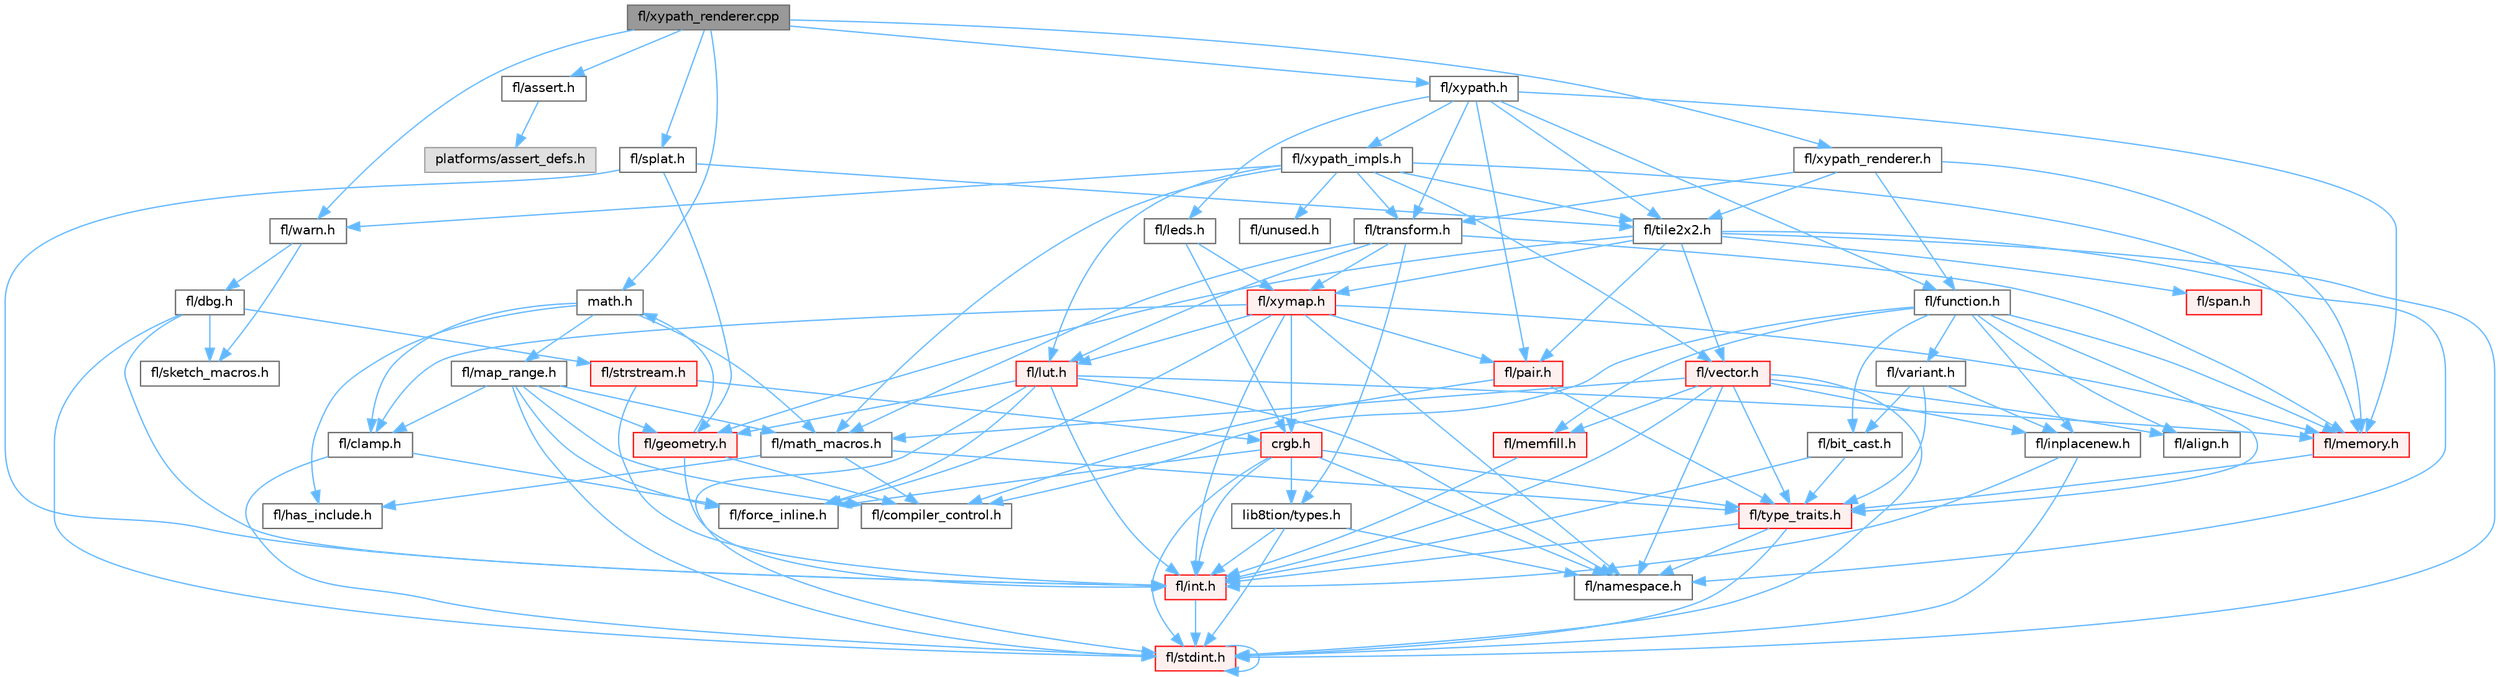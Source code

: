digraph "fl/xypath_renderer.cpp"
{
 // INTERACTIVE_SVG=YES
 // LATEX_PDF_SIZE
  bgcolor="transparent";
  edge [fontname=Helvetica,fontsize=10,labelfontname=Helvetica,labelfontsize=10];
  node [fontname=Helvetica,fontsize=10,shape=box,height=0.2,width=0.4];
  Node1 [id="Node000001",label="fl/xypath_renderer.cpp",height=0.2,width=0.4,color="gray40", fillcolor="grey60", style="filled", fontcolor="black",tooltip=" "];
  Node1 -> Node2 [id="edge1_Node000001_Node000002",color="steelblue1",style="solid",tooltip=" "];
  Node2 [id="Node000002",label="math.h",height=0.2,width=0.4,color="grey40", fillcolor="white", style="filled",URL="$df/db1/math_8h.html",tooltip=" "];
  Node2 -> Node3 [id="edge2_Node000002_Node000003",color="steelblue1",style="solid",tooltip=" "];
  Node3 [id="Node000003",label="fl/has_include.h",height=0.2,width=0.4,color="grey40", fillcolor="white", style="filled",URL="$da/d99/has__include_8h.html",tooltip=" "];
  Node2 -> Node4 [id="edge3_Node000002_Node000004",color="steelblue1",style="solid",tooltip=" "];
  Node4 [id="Node000004",label="fl/clamp.h",height=0.2,width=0.4,color="grey40", fillcolor="white", style="filled",URL="$d6/dd3/clamp_8h.html",tooltip=" "];
  Node4 -> Node5 [id="edge4_Node000004_Node000005",color="steelblue1",style="solid",tooltip=" "];
  Node5 [id="Node000005",label="fl/stdint.h",height=0.2,width=0.4,color="red", fillcolor="#FFF0F0", style="filled",URL="$df/dd8/stdint_8h.html",tooltip=" "];
  Node5 -> Node5 [id="edge5_Node000005_Node000005",color="steelblue1",style="solid",tooltip=" "];
  Node4 -> Node7 [id="edge6_Node000004_Node000007",color="steelblue1",style="solid",tooltip=" "];
  Node7 [id="Node000007",label="fl/force_inline.h",height=0.2,width=0.4,color="grey40", fillcolor="white", style="filled",URL="$d4/d64/force__inline_8h.html",tooltip=" "];
  Node2 -> Node8 [id="edge7_Node000002_Node000008",color="steelblue1",style="solid",tooltip=" "];
  Node8 [id="Node000008",label="fl/map_range.h",height=0.2,width=0.4,color="grey40", fillcolor="white", style="filled",URL="$d1/d47/map__range_8h.html",tooltip=" "];
  Node8 -> Node5 [id="edge8_Node000008_Node000005",color="steelblue1",style="solid",tooltip=" "];
  Node8 -> Node4 [id="edge9_Node000008_Node000004",color="steelblue1",style="solid",tooltip=" "];
  Node8 -> Node7 [id="edge10_Node000008_Node000007",color="steelblue1",style="solid",tooltip=" "];
  Node8 -> Node9 [id="edge11_Node000008_Node000009",color="steelblue1",style="solid",tooltip=" "];
  Node9 [id="Node000009",label="fl/math_macros.h",height=0.2,width=0.4,color="grey40", fillcolor="white", style="filled",URL="$d8/db8/math__macros_8h.html",tooltip=" "];
  Node9 -> Node3 [id="edge12_Node000009_Node000003",color="steelblue1",style="solid",tooltip=" "];
  Node9 -> Node10 [id="edge13_Node000009_Node000010",color="steelblue1",style="solid",tooltip=" "];
  Node10 [id="Node000010",label="fl/compiler_control.h",height=0.2,width=0.4,color="grey40", fillcolor="white", style="filled",URL="$d4/d54/compiler__control_8h.html",tooltip=" "];
  Node9 -> Node11 [id="edge14_Node000009_Node000011",color="steelblue1",style="solid",tooltip=" "];
  Node11 [id="Node000011",label="fl/type_traits.h",height=0.2,width=0.4,color="red", fillcolor="#FFF0F0", style="filled",URL="$df/d63/type__traits_8h.html",tooltip=" "];
  Node11 -> Node5 [id="edge15_Node000011_Node000005",color="steelblue1",style="solid",tooltip=" "];
  Node11 -> Node18 [id="edge16_Node000011_Node000018",color="steelblue1",style="solid",tooltip=" "];
  Node18 [id="Node000018",label="fl/namespace.h",height=0.2,width=0.4,color="grey40", fillcolor="white", style="filled",URL="$df/d2a/namespace_8h.html",tooltip="Implements the FastLED namespace macros."];
  Node11 -> Node14 [id="edge17_Node000011_Node000014",color="steelblue1",style="solid",tooltip=" "];
  Node14 [id="Node000014",label="fl/int.h",height=0.2,width=0.4,color="red", fillcolor="#FFF0F0", style="filled",URL="$d3/d7e/int_8h.html",tooltip=" "];
  Node14 -> Node5 [id="edge18_Node000014_Node000005",color="steelblue1",style="solid",tooltip=" "];
  Node8 -> Node10 [id="edge19_Node000008_Node000010",color="steelblue1",style="solid",tooltip=" "];
  Node8 -> Node16 [id="edge20_Node000008_Node000016",color="steelblue1",style="solid",tooltip=" "];
  Node16 [id="Node000016",label="fl/geometry.h",height=0.2,width=0.4,color="red", fillcolor="#FFF0F0", style="filled",URL="$d4/d67/geometry_8h.html",tooltip=" "];
  Node16 -> Node14 [id="edge21_Node000016_Node000014",color="steelblue1",style="solid",tooltip=" "];
  Node16 -> Node2 [id="edge22_Node000016_Node000002",color="steelblue1",style="solid",tooltip=" "];
  Node16 -> Node10 [id="edge23_Node000016_Node000010",color="steelblue1",style="solid",tooltip=" "];
  Node2 -> Node9 [id="edge24_Node000002_Node000009",color="steelblue1",style="solid",tooltip=" "];
  Node1 -> Node51 [id="edge25_Node000001_Node000051",color="steelblue1",style="solid",tooltip=" "];
  Node51 [id="Node000051",label="fl/assert.h",height=0.2,width=0.4,color="grey40", fillcolor="white", style="filled",URL="$dc/da7/assert_8h.html",tooltip=" "];
  Node51 -> Node52 [id="edge26_Node000051_Node000052",color="steelblue1",style="solid",tooltip=" "];
  Node52 [id="Node000052",label="platforms/assert_defs.h",height=0.2,width=0.4,color="grey60", fillcolor="#E0E0E0", style="filled",tooltip=" "];
  Node1 -> Node53 [id="edge27_Node000001_Node000053",color="steelblue1",style="solid",tooltip=" "];
  Node53 [id="Node000053",label="fl/warn.h",height=0.2,width=0.4,color="grey40", fillcolor="white", style="filled",URL="$de/d77/warn_8h.html",tooltip=" "];
  Node53 -> Node54 [id="edge28_Node000053_Node000054",color="steelblue1",style="solid",tooltip=" "];
  Node54 [id="Node000054",label="fl/dbg.h",height=0.2,width=0.4,color="grey40", fillcolor="white", style="filled",URL="$d6/d01/dbg_8h.html",tooltip=" "];
  Node54 -> Node55 [id="edge29_Node000054_Node000055",color="steelblue1",style="solid",tooltip=" "];
  Node55 [id="Node000055",label="fl/strstream.h",height=0.2,width=0.4,color="red", fillcolor="#FFF0F0", style="filled",URL="$d8/d00/strstream_8h.html",tooltip=" "];
  Node55 -> Node14 [id="edge30_Node000055_Node000014",color="steelblue1",style="solid",tooltip=" "];
  Node55 -> Node56 [id="edge31_Node000055_Node000056",color="steelblue1",style="solid",tooltip=" "];
  Node56 [id="Node000056",label="crgb.h",height=0.2,width=0.4,color="red", fillcolor="#FFF0F0", style="filled",URL="$db/dd1/crgb_8h.html",tooltip="Defines the red, green, and blue (RGB) pixel struct."];
  Node56 -> Node5 [id="edge32_Node000056_Node000005",color="steelblue1",style="solid",tooltip=" "];
  Node56 -> Node14 [id="edge33_Node000056_Node000014",color="steelblue1",style="solid",tooltip=" "];
  Node56 -> Node18 [id="edge34_Node000056_Node000018",color="steelblue1",style="solid",tooltip=" "];
  Node56 -> Node60 [id="edge35_Node000056_Node000060",color="steelblue1",style="solid",tooltip=" "];
  Node60 [id="Node000060",label="lib8tion/types.h",height=0.2,width=0.4,color="grey40", fillcolor="white", style="filled",URL="$d9/ddf/lib8tion_2types_8h.html",tooltip="Defines fractional types used for lib8tion functions."];
  Node60 -> Node5 [id="edge36_Node000060_Node000005",color="steelblue1",style="solid",tooltip=" "];
  Node60 -> Node14 [id="edge37_Node000060_Node000014",color="steelblue1",style="solid",tooltip=" "];
  Node60 -> Node18 [id="edge38_Node000060_Node000018",color="steelblue1",style="solid",tooltip=" "];
  Node56 -> Node7 [id="edge39_Node000056_Node000007",color="steelblue1",style="solid",tooltip=" "];
  Node56 -> Node11 [id="edge40_Node000056_Node000011",color="steelblue1",style="solid",tooltip=" "];
  Node54 -> Node64 [id="edge41_Node000054_Node000064",color="steelblue1",style="solid",tooltip=" "];
  Node64 [id="Node000064",label="fl/sketch_macros.h",height=0.2,width=0.4,color="grey40", fillcolor="white", style="filled",URL="$d1/dbc/sketch__macros_8h.html",tooltip=" "];
  Node54 -> Node14 [id="edge42_Node000054_Node000014",color="steelblue1",style="solid",tooltip=" "];
  Node54 -> Node5 [id="edge43_Node000054_Node000005",color="steelblue1",style="solid",tooltip=" "];
  Node53 -> Node64 [id="edge44_Node000053_Node000064",color="steelblue1",style="solid",tooltip=" "];
  Node1 -> Node65 [id="edge45_Node000001_Node000065",color="steelblue1",style="solid",tooltip=" "];
  Node65 [id="Node000065",label="fl/xypath.h",height=0.2,width=0.4,color="grey40", fillcolor="white", style="filled",URL="$d5/df2/xypath_8h.html",tooltip=" "];
  Node65 -> Node66 [id="edge46_Node000065_Node000066",color="steelblue1",style="solid",tooltip=" "];
  Node66 [id="Node000066",label="fl/function.h",height=0.2,width=0.4,color="grey40", fillcolor="white", style="filled",URL="$dd/d67/function_8h.html",tooltip=" "];
  Node66 -> Node19 [id="edge47_Node000066_Node000019",color="steelblue1",style="solid",tooltip=" "];
  Node19 [id="Node000019",label="fl/memory.h",height=0.2,width=0.4,color="red", fillcolor="#FFF0F0", style="filled",URL="$dc/d18/memory_8h.html",tooltip=" "];
  Node19 -> Node11 [id="edge48_Node000019_Node000011",color="steelblue1",style="solid",tooltip=" "];
  Node66 -> Node11 [id="edge49_Node000066_Node000011",color="steelblue1",style="solid",tooltip=" "];
  Node66 -> Node10 [id="edge50_Node000066_Node000010",color="steelblue1",style="solid",tooltip=" "];
  Node66 -> Node36 [id="edge51_Node000066_Node000036",color="steelblue1",style="solid",tooltip=" "];
  Node36 [id="Node000036",label="fl/variant.h",height=0.2,width=0.4,color="grey40", fillcolor="white", style="filled",URL="$d6/d10/variant_8h.html",tooltip=" "];
  Node36 -> Node30 [id="edge52_Node000036_Node000030",color="steelblue1",style="solid",tooltip=" "];
  Node30 [id="Node000030",label="fl/inplacenew.h",height=0.2,width=0.4,color="grey40", fillcolor="white", style="filled",URL="$db/d36/inplacenew_8h.html",tooltip=" "];
  Node30 -> Node5 [id="edge53_Node000030_Node000005",color="steelblue1",style="solid",tooltip=" "];
  Node30 -> Node14 [id="edge54_Node000030_Node000014",color="steelblue1",style="solid",tooltip=" "];
  Node36 -> Node11 [id="edge55_Node000036_Node000011",color="steelblue1",style="solid",tooltip=" "];
  Node36 -> Node33 [id="edge56_Node000036_Node000033",color="steelblue1",style="solid",tooltip=" "];
  Node33 [id="Node000033",label="fl/bit_cast.h",height=0.2,width=0.4,color="grey40", fillcolor="white", style="filled",URL="$df/d72/bit__cast_8h.html",tooltip=" "];
  Node33 -> Node11 [id="edge57_Node000033_Node000011",color="steelblue1",style="solid",tooltip=" "];
  Node33 -> Node14 [id="edge58_Node000033_Node000014",color="steelblue1",style="solid",tooltip=" "];
  Node66 -> Node31 [id="edge59_Node000066_Node000031",color="steelblue1",style="solid",tooltip=" "];
  Node31 [id="Node000031",label="fl/memfill.h",height=0.2,width=0.4,color="red", fillcolor="#FFF0F0", style="filled",URL="$d0/dda/memfill_8h.html",tooltip=" "];
  Node31 -> Node14 [id="edge60_Node000031_Node000014",color="steelblue1",style="solid",tooltip=" "];
  Node66 -> Node30 [id="edge61_Node000066_Node000030",color="steelblue1",style="solid",tooltip=" "];
  Node66 -> Node33 [id="edge62_Node000066_Node000033",color="steelblue1",style="solid",tooltip=" "];
  Node66 -> Node43 [id="edge63_Node000066_Node000043",color="steelblue1",style="solid",tooltip=" "];
  Node43 [id="Node000043",label="fl/align.h",height=0.2,width=0.4,color="grey40", fillcolor="white", style="filled",URL="$d1/ddf/align_8h.html",tooltip=" "];
  Node65 -> Node67 [id="edge64_Node000065_Node000067",color="steelblue1",style="solid",tooltip=" "];
  Node67 [id="Node000067",label="fl/leds.h",height=0.2,width=0.4,color="grey40", fillcolor="white", style="filled",URL="$da/d78/leds_8h.html",tooltip=" "];
  Node67 -> Node56 [id="edge65_Node000067_Node000056",color="steelblue1",style="solid",tooltip=" "];
  Node67 -> Node68 [id="edge66_Node000067_Node000068",color="steelblue1",style="solid",tooltip=" "];
  Node68 [id="Node000068",label="fl/xymap.h",height=0.2,width=0.4,color="red", fillcolor="#FFF0F0", style="filled",URL="$da/d61/xymap_8h.html",tooltip=" "];
  Node68 -> Node14 [id="edge67_Node000068_Node000014",color="steelblue1",style="solid",tooltip=" "];
  Node68 -> Node18 [id="edge68_Node000068_Node000018",color="steelblue1",style="solid",tooltip=" "];
  Node68 -> Node7 [id="edge69_Node000068_Node000007",color="steelblue1",style="solid",tooltip=" "];
  Node68 -> Node69 [id="edge70_Node000068_Node000069",color="steelblue1",style="solid",tooltip=" "];
  Node69 [id="Node000069",label="fl/pair.h",height=0.2,width=0.4,color="red", fillcolor="#FFF0F0", style="filled",URL="$d3/d41/pair_8h.html",tooltip=" "];
  Node69 -> Node10 [id="edge71_Node000069_Node000010",color="steelblue1",style="solid",tooltip=" "];
  Node69 -> Node11 [id="edge72_Node000069_Node000011",color="steelblue1",style="solid",tooltip=" "];
  Node68 -> Node56 [id="edge73_Node000068_Node000056",color="steelblue1",style="solid",tooltip=" "];
  Node68 -> Node4 [id="edge74_Node000068_Node000004",color="steelblue1",style="solid",tooltip=" "];
  Node68 -> Node70 [id="edge75_Node000068_Node000070",color="steelblue1",style="solid",tooltip=" "];
  Node70 [id="Node000070",label="fl/lut.h",height=0.2,width=0.4,color="red", fillcolor="#FFF0F0", style="filled",URL="$db/d54/lut_8h.html",tooltip=" "];
  Node70 -> Node7 [id="edge76_Node000070_Node000007",color="steelblue1",style="solid",tooltip=" "];
  Node70 -> Node19 [id="edge77_Node000070_Node000019",color="steelblue1",style="solid",tooltip=" "];
  Node70 -> Node5 [id="edge78_Node000070_Node000005",color="steelblue1",style="solid",tooltip=" "];
  Node70 -> Node14 [id="edge79_Node000070_Node000014",color="steelblue1",style="solid",tooltip=" "];
  Node70 -> Node16 [id="edge80_Node000070_Node000016",color="steelblue1",style="solid",tooltip=" "];
  Node70 -> Node18 [id="edge81_Node000070_Node000018",color="steelblue1",style="solid",tooltip=" "];
  Node68 -> Node19 [id="edge82_Node000068_Node000019",color="steelblue1",style="solid",tooltip=" "];
  Node65 -> Node69 [id="edge83_Node000065_Node000069",color="steelblue1",style="solid",tooltip=" "];
  Node65 -> Node19 [id="edge84_Node000065_Node000019",color="steelblue1",style="solid",tooltip=" "];
  Node65 -> Node72 [id="edge85_Node000065_Node000072",color="steelblue1",style="solid",tooltip=" "];
  Node72 [id="Node000072",label="fl/tile2x2.h",height=0.2,width=0.4,color="grey40", fillcolor="white", style="filled",URL="$d2/db4/tile2x2_8h.html",tooltip=" "];
  Node72 -> Node5 [id="edge86_Node000072_Node000005",color="steelblue1",style="solid",tooltip=" "];
  Node72 -> Node16 [id="edge87_Node000072_Node000016",color="steelblue1",style="solid",tooltip=" "];
  Node72 -> Node18 [id="edge88_Node000072_Node000018",color="steelblue1",style="solid",tooltip=" "];
  Node72 -> Node69 [id="edge89_Node000072_Node000069",color="steelblue1",style="solid",tooltip=" "];
  Node72 -> Node49 [id="edge90_Node000072_Node000049",color="steelblue1",style="solid",tooltip=" "];
  Node49 [id="Node000049",label="fl/span.h",height=0.2,width=0.4,color="red", fillcolor="#FFF0F0", style="filled",URL="$d4/d7a/span_8h.html",tooltip=" "];
  Node72 -> Node68 [id="edge91_Node000072_Node000068",color="steelblue1",style="solid",tooltip=" "];
  Node72 -> Node46 [id="edge92_Node000072_Node000046",color="steelblue1",style="solid",tooltip=" "];
  Node46 [id="Node000046",label="fl/vector.h",height=0.2,width=0.4,color="red", fillcolor="#FFF0F0", style="filled",URL="$d6/d68/vector_8h.html",tooltip=" "];
  Node46 -> Node5 [id="edge93_Node000046_Node000005",color="steelblue1",style="solid",tooltip=" "];
  Node46 -> Node14 [id="edge94_Node000046_Node000014",color="steelblue1",style="solid",tooltip=" "];
  Node46 -> Node9 [id="edge95_Node000046_Node000009",color="steelblue1",style="solid",tooltip=" "];
  Node46 -> Node31 [id="edge96_Node000046_Node000031",color="steelblue1",style="solid",tooltip=" "];
  Node46 -> Node18 [id="edge97_Node000046_Node000018",color="steelblue1",style="solid",tooltip=" "];
  Node46 -> Node11 [id="edge98_Node000046_Node000011",color="steelblue1",style="solid",tooltip=" "];
  Node46 -> Node30 [id="edge99_Node000046_Node000030",color="steelblue1",style="solid",tooltip=" "];
  Node46 -> Node43 [id="edge100_Node000046_Node000043",color="steelblue1",style="solid",tooltip=" "];
  Node65 -> Node73 [id="edge101_Node000065_Node000073",color="steelblue1",style="solid",tooltip=" "];
  Node73 [id="Node000073",label="fl/transform.h",height=0.2,width=0.4,color="grey40", fillcolor="white", style="filled",URL="$d2/d80/transform_8h.html",tooltip=" "];
  Node73 -> Node70 [id="edge102_Node000073_Node000070",color="steelblue1",style="solid",tooltip=" "];
  Node73 -> Node9 [id="edge103_Node000073_Node000009",color="steelblue1",style="solid",tooltip=" "];
  Node73 -> Node19 [id="edge104_Node000073_Node000019",color="steelblue1",style="solid",tooltip=" "];
  Node73 -> Node68 [id="edge105_Node000073_Node000068",color="steelblue1",style="solid",tooltip=" "];
  Node73 -> Node60 [id="edge106_Node000073_Node000060",color="steelblue1",style="solid",tooltip=" "];
  Node65 -> Node74 [id="edge107_Node000065_Node000074",color="steelblue1",style="solid",tooltip=" "];
  Node74 [id="Node000074",label="fl/xypath_impls.h",height=0.2,width=0.4,color="grey40", fillcolor="white", style="filled",URL="$d8/d5f/xypath__impls_8h.html",tooltip=" "];
  Node74 -> Node70 [id="edge108_Node000074_Node000070",color="steelblue1",style="solid",tooltip=" "];
  Node74 -> Node9 [id="edge109_Node000074_Node000009",color="steelblue1",style="solid",tooltip=" "];
  Node74 -> Node19 [id="edge110_Node000074_Node000019",color="steelblue1",style="solid",tooltip=" "];
  Node74 -> Node72 [id="edge111_Node000074_Node000072",color="steelblue1",style="solid",tooltip=" "];
  Node74 -> Node73 [id="edge112_Node000074_Node000073",color="steelblue1",style="solid",tooltip=" "];
  Node74 -> Node32 [id="edge113_Node000074_Node000032",color="steelblue1",style="solid",tooltip=" "];
  Node32 [id="Node000032",label="fl/unused.h",height=0.2,width=0.4,color="grey40", fillcolor="white", style="filled",URL="$d8/d4b/unused_8h.html",tooltip=" "];
  Node74 -> Node46 [id="edge114_Node000074_Node000046",color="steelblue1",style="solid",tooltip=" "];
  Node74 -> Node53 [id="edge115_Node000074_Node000053",color="steelblue1",style="solid",tooltip=" "];
  Node1 -> Node75 [id="edge116_Node000001_Node000075",color="steelblue1",style="solid",tooltip=" "];
  Node75 [id="Node000075",label="fl/xypath_renderer.h",height=0.2,width=0.4,color="grey40", fillcolor="white", style="filled",URL="$d2/d88/xypath__renderer_8h.html",tooltip=" "];
  Node75 -> Node66 [id="edge117_Node000075_Node000066",color="steelblue1",style="solid",tooltip=" "];
  Node75 -> Node19 [id="edge118_Node000075_Node000019",color="steelblue1",style="solid",tooltip=" "];
  Node75 -> Node72 [id="edge119_Node000075_Node000072",color="steelblue1",style="solid",tooltip=" "];
  Node75 -> Node73 [id="edge120_Node000075_Node000073",color="steelblue1",style="solid",tooltip=" "];
  Node1 -> Node76 [id="edge121_Node000001_Node000076",color="steelblue1",style="solid",tooltip=" "];
  Node76 [id="Node000076",label="fl/splat.h",height=0.2,width=0.4,color="grey40", fillcolor="white", style="filled",URL="$d3/daf/splat_8h.html",tooltip=" "];
  Node76 -> Node72 [id="edge122_Node000076_Node000072",color="steelblue1",style="solid",tooltip=" "];
  Node76 -> Node14 [id="edge123_Node000076_Node000014",color="steelblue1",style="solid",tooltip=" "];
  Node76 -> Node16 [id="edge124_Node000076_Node000016",color="steelblue1",style="solid",tooltip=" "];
}
